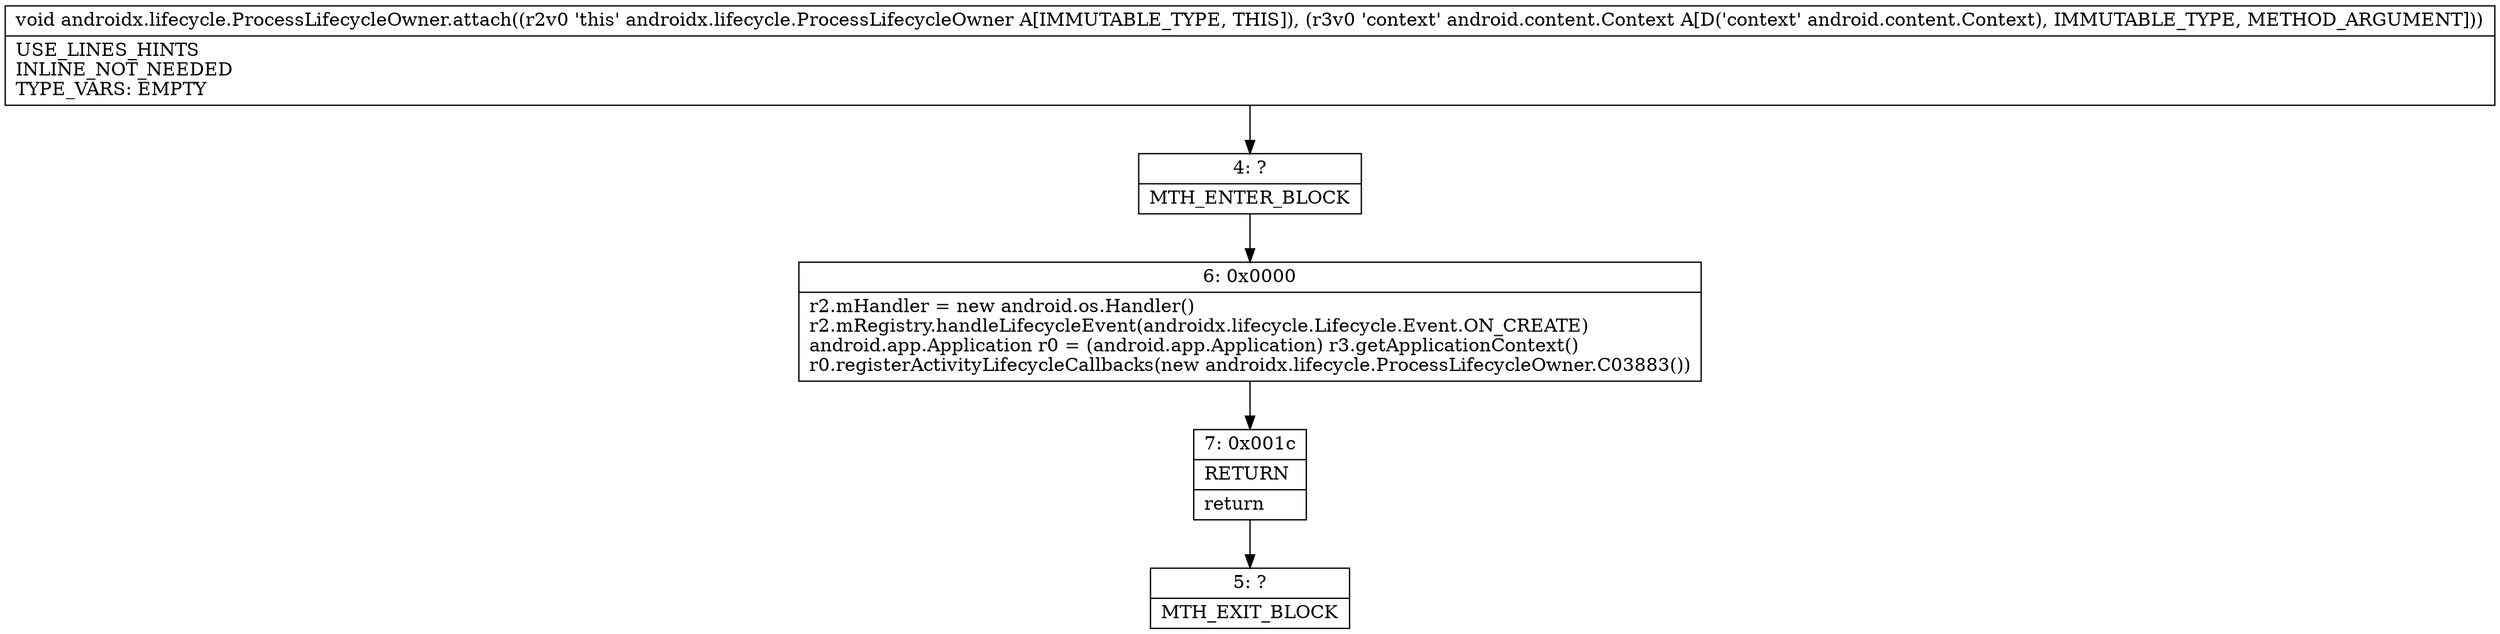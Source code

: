 digraph "CFG forandroidx.lifecycle.ProcessLifecycleOwner.attach(Landroid\/content\/Context;)V" {
Node_4 [shape=record,label="{4\:\ ?|MTH_ENTER_BLOCK\l}"];
Node_6 [shape=record,label="{6\:\ 0x0000|r2.mHandler = new android.os.Handler()\lr2.mRegistry.handleLifecycleEvent(androidx.lifecycle.Lifecycle.Event.ON_CREATE)\landroid.app.Application r0 = (android.app.Application) r3.getApplicationContext()\lr0.registerActivityLifecycleCallbacks(new androidx.lifecycle.ProcessLifecycleOwner.C03883())\l}"];
Node_7 [shape=record,label="{7\:\ 0x001c|RETURN\l|return\l}"];
Node_5 [shape=record,label="{5\:\ ?|MTH_EXIT_BLOCK\l}"];
MethodNode[shape=record,label="{void androidx.lifecycle.ProcessLifecycleOwner.attach((r2v0 'this' androidx.lifecycle.ProcessLifecycleOwner A[IMMUTABLE_TYPE, THIS]), (r3v0 'context' android.content.Context A[D('context' android.content.Context), IMMUTABLE_TYPE, METHOD_ARGUMENT]))  | USE_LINES_HINTS\lINLINE_NOT_NEEDED\lTYPE_VARS: EMPTY\l}"];
MethodNode -> Node_4;Node_4 -> Node_6;
Node_6 -> Node_7;
Node_7 -> Node_5;
}

